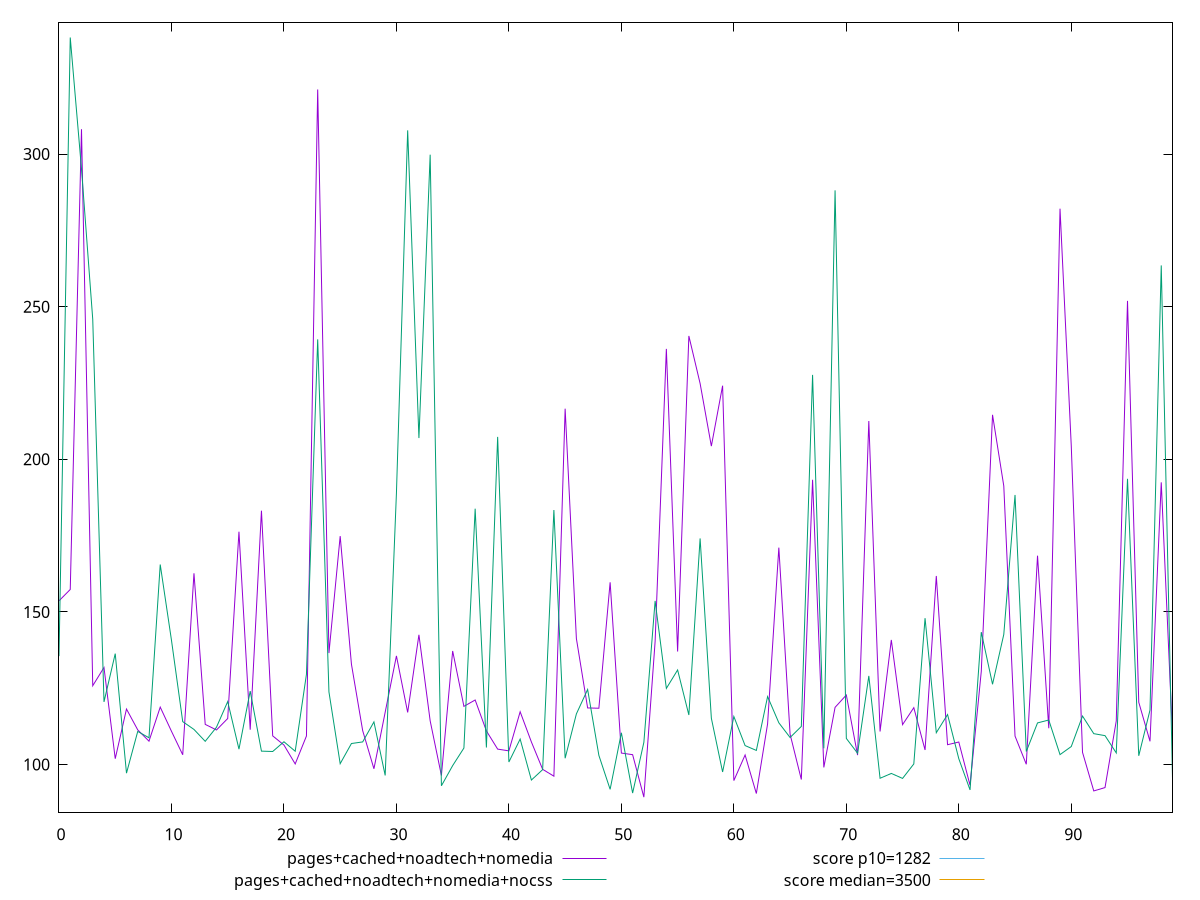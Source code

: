 reset

$pagesCachedNoadtechNomedia <<EOF
0 153.62
1 157.34799999999998
2 308.14
3 125.80800000000004
4 131.78
5 101.9
6 118.16400000000002
7 111.34
8 107.63999999999999
9 118.792
10 110.88000000000004
11 103.18
12 162.64
13 113.14399999999998
14 111.304
15 115.068
16 176.26400000000004
17 111.39600000000002
18 183.144
19 109.372
20 106.37599999999999
21 100.17999999999999
22 109.332
23 321.15599999999995
24 136.50400000000005
25 174.82
26 132.864
27 111.088
28 98.59199999999998
29 117.11599999999999
30 135.57200000000003
31 117.06
32 142.48800000000003
33 114.30400000000002
34 96.392
35 137.18800000000002
36 119.04399999999997
37 121.132
38 111.00399999999999
39 105.03599999999999
40 104.464
41 117.27600000000001
42 107.38
43 98.412
44 96.16799999999999
45 216.57999999999998
46 141.276
47 118.52799999999999
48 118.42800000000003
49 159.684
50 103.744
51 103.21200000000003
52 89.30000000000001
53 140.27999999999994
54 236.15999999999994
55 137.004
56 240.404
57 224.832
58 204.3
59 224.104
60 94.72
61 103.11999999999996
62 90.484
63 113.32000000000001
64 171.04400000000004
65 109.91999999999999
66 95.08000000000004
67 193.288
68 99.04400000000001
69 118.71599999999998
70 122.75999999999996
71 103.072
72 212.51999999999995
73 110.81199999999998
74 140.79999999999995
75 113.056
76 118.61199999999998
77 104.756
78 161.764
79 106.48400000000001
80 107.36399999999999
81 93.19999999999999
82 130.52800000000002
83 214.56
84 191.248
85 109.304
86 100.06799999999998
87 168.416
88 111.87200000000001
89 282.104
90 204.35999999999999
91 103.972
92 91.34
93 92.44
94 114.28399999999996
95 251.88799999999998
96 120.39200000000002
97 107.58800000000002
98 192.43999999999994
99 109.49199999999999
EOF

$pagesCachedNoadtechNomediaNocss <<EOF
0 135.49200000000002
1 338.18399999999997
2 295.10799999999995
3 245.86
4 120.50799999999995
5 136.31999999999996
6 97.15600000000002
7 110.832
8 108.75200000000001
9 165.51999999999995
10 140.69199999999995
11 114.04400000000001
12 111.48400000000001
13 107.58799999999998
14 112.20400000000001
15 120.608
16 105.01999999999998
17 124.04000000000002
18 104.37599999999999
19 104.256
20 107.448
21 104.33999999999997
22 129.552
23 239.284
24 123.77199999999999
25 100.26800000000001
26 106.87199999999997
27 107.39599999999999
28 113.95199999999998
29 96.41199999999999
30 188.884
31 307.752
32 206.93999999999994
33 299.796
34 93.02400000000003
35 99.636
36 105.38799999999998
37 183.81599999999997
38 105.56
39 207.34
40 100.81200000000001
41 108.33199999999998
42 94.90400000000001
43 98.316
44 183.36399999999998
45 102.04399999999998
46 116.57200000000002
47 124.576
48 102.98000000000002
49 91.856
50 110.39600000000003
51 90.63600000000001
52 107.25999999999998
53 153.6
54 124.92799999999998
55 130.96800000000002
56 116.21600000000001
57 174.06
58 115.156
59 97.54400000000001
60 115.72799999999998
61 106.19599999999998
62 104.60799999999999
63 122.25200000000002
64 113.65599999999998
65 108.84
66 112.47200000000001
67 227.64
68 105.288
69 288.104
70 108.54400000000001
71 103.69199999999998
72 129.02399999999997
73 95.48799999999999
74 97.06800000000001
75 95.43999999999998
76 100.18
77 147.94000000000003
78 110.40799999999999
79 116.36800000000002
80 101.89199999999998
81 91.668
82 143.36399999999995
83 126.28399999999999
84 142.60399999999998
85 188.29999999999995
86 104.25599999999997
87 113.62399999999997
88 114.56800000000001
89 103.23600000000002
90 105.87999999999998
91 115.86800000000002
92 110.09999999999997
93 109.45199999999998
94 103.79200000000002
95 193.596
96 102.84800000000001
97 117.83599999999996
98 263.504
99 95.44800000000002
EOF

set key outside below
set xrange [0:99]
set yrange [84.32232000000002:343.16168]
set trange [84.32232000000002:343.16168]
set terminal svg size 640, 520 enhanced background rgb 'white'
set output "report_00017_2021-02-10T15-08-03.406Z/bootup-time/comparison/line/3_vs_4.svg"

plot $pagesCachedNoadtechNomedia title "pages+cached+noadtech+nomedia" with line, \
     $pagesCachedNoadtechNomediaNocss title "pages+cached+noadtech+nomedia+nocss" with line, \
     1282 title "score p10=1282", \
     3500 title "score median=3500"

reset
